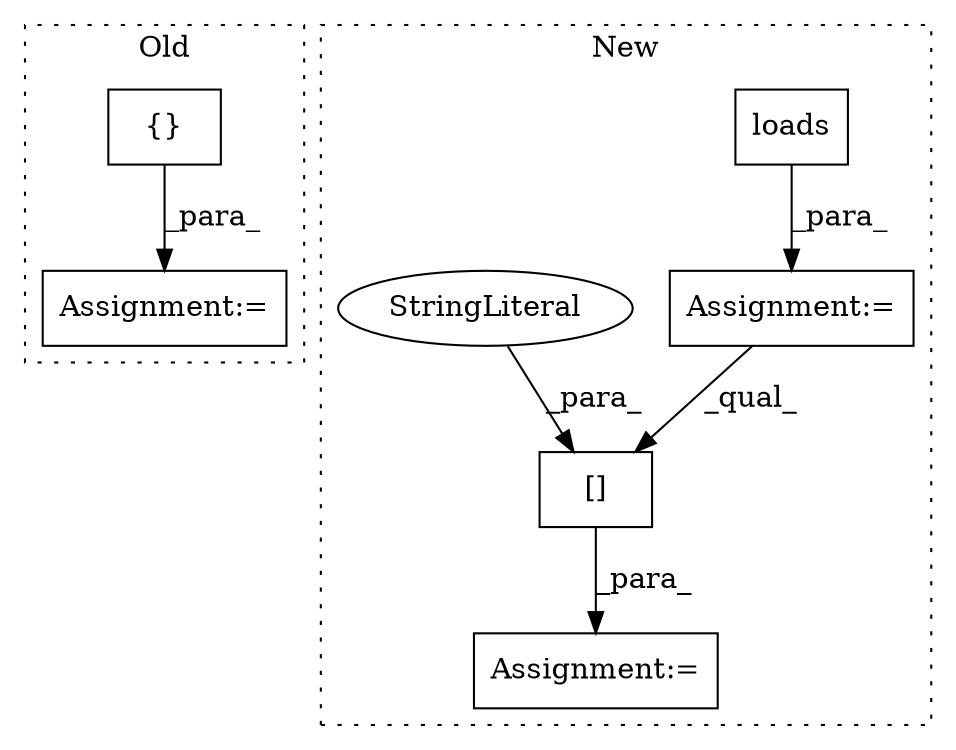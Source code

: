 digraph G {
subgraph cluster0 {
1 [label="{}" a="4" s="17578,17640" l="1,1" shape="box"];
4 [label="Assignment:=" a="7" s="17565" l="1" shape="box"];
label = "Old";
style="dotted";
}
subgraph cluster1 {
2 [label="loads" a="32" s="17396,17410" l="6,1" shape="box"];
3 [label="Assignment:=" a="7" s="17448,17534" l="53,2" shape="box"];
5 [label="Assignment:=" a="7" s="17390" l="1" shape="box"];
6 [label="[]" a="2" s="17516,17533" l="6,1" shape="box"];
7 [label="StringLiteral" a="45" s="17522" l="11" shape="ellipse"];
label = "New";
style="dotted";
}
1 -> 4 [label="_para_"];
2 -> 5 [label="_para_"];
5 -> 6 [label="_qual_"];
6 -> 3 [label="_para_"];
7 -> 6 [label="_para_"];
}